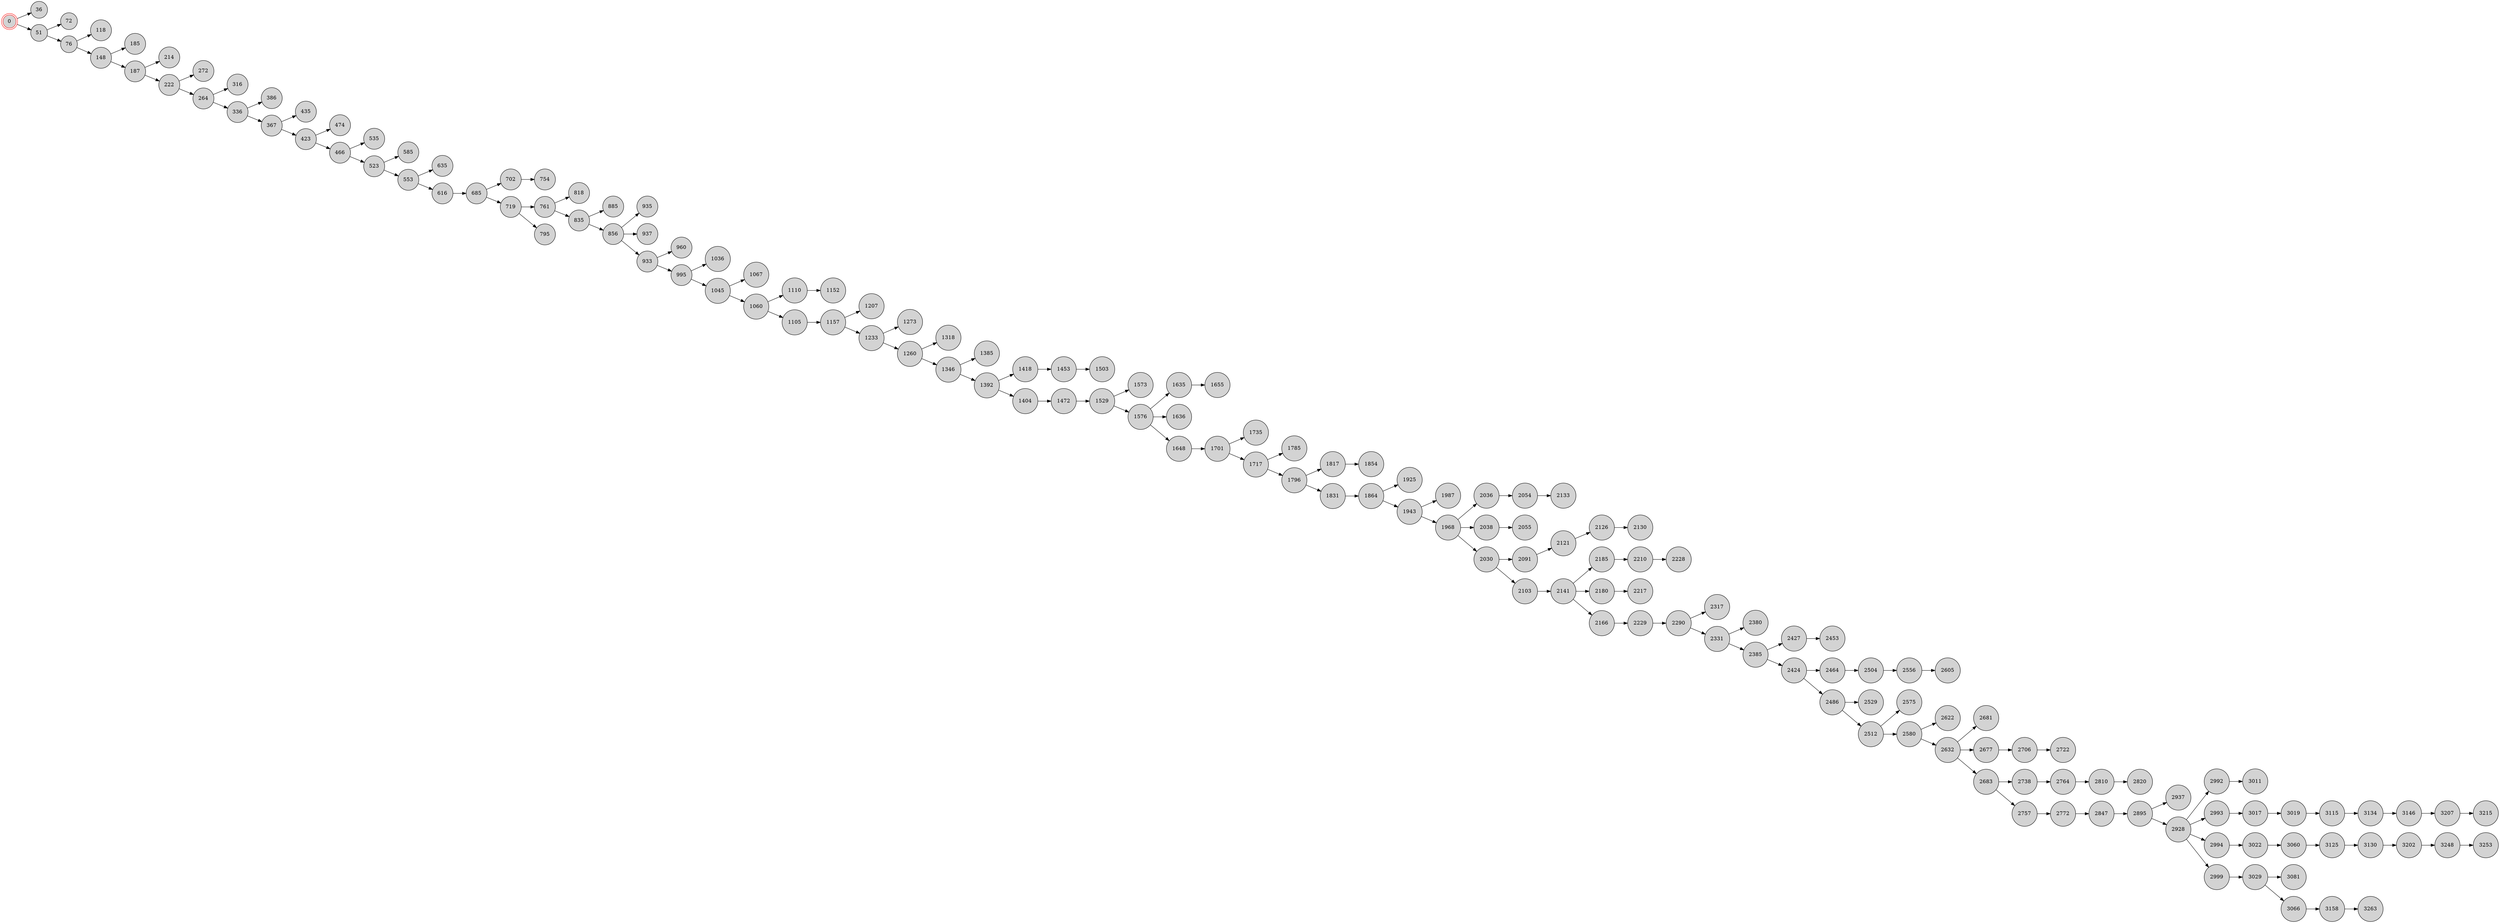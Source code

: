 digraph BlockchainTree {
    rankdir=LR;
    node [shape=circle, style=filled, fillcolor=lightgray];

    0 [shape=doublecircle, color=red];
    0 -> 36;
    0 -> 51;
    51 -> 72;
    51 -> 76;
    76 -> 118;
    76 -> 148;
    148 -> 185;
    148 -> 187;
    187 -> 214;
    187 -> 222;
    222 -> 272;
    222 -> 264;
    264 -> 316;
    264 -> 336;
    336 -> 386;
    336 -> 367;
    367 -> 435;
    367 -> 423;
    423 -> 474;
    423 -> 466;
    466 -> 535;
    466 -> 523;
    523 -> 585;
    523 -> 553;
    553 -> 635;
    553 -> 616;
    616 -> 685;
    685 -> 702;
    702 -> 754;
    685 -> 719;
    719 -> 761;
    761 -> 818;
    719 -> 795;
    761 -> 835;
    835 -> 885;
    835 -> 856;
    856 -> 935;
    856 -> 937;
    856 -> 933;
    933 -> 960;
    933 -> 995;
    995 -> 1036;
    995 -> 1045;
    1045 -> 1067;
    1045 -> 1060;
    1060 -> 1110;
    1110 -> 1152;
    1060 -> 1105;
    1105 -> 1157;
    1157 -> 1207;
    1157 -> 1233;
    1233 -> 1273;
    1233 -> 1260;
    1260 -> 1318;
    1260 -> 1346;
    1346 -> 1385;
    1346 -> 1392;
    1392 -> 1418;
    1418 -> 1453;
    1392 -> 1404;
    1453 -> 1503;
    1404 -> 1472;
    1472 -> 1529;
    1529 -> 1573;
    1529 -> 1576;
    1576 -> 1635;
    1635 -> 1655;
    1576 -> 1636;
    1576 -> 1648;
    1648 -> 1701;
    1701 -> 1735;
    1701 -> 1717;
    1717 -> 1785;
    1717 -> 1796;
    1796 -> 1817;
    1817 -> 1854;
    1796 -> 1831;
    1831 -> 1864;
    1864 -> 1925;
    1864 -> 1943;
    1943 -> 1987;
    1943 -> 1968;
    1968 -> 2036;
    2036 -> 2054;
    1968 -> 2038;
    1968 -> 2030;
    2038 -> 2055;
    2030 -> 2091;
    2091 -> 2121;
    2121 -> 2126;
    2054 -> 2133;
    2030 -> 2103;
    2103 -> 2141;
    2141 -> 2185;
    2185 -> 2210;
    2141 -> 2180;
    2126 -> 2130;
    2180 -> 2217;
    2210 -> 2228;
    2141 -> 2166;
    2166 -> 2229;
    2229 -> 2290;
    2290 -> 2317;
    2290 -> 2331;
    2331 -> 2380;
    2331 -> 2385;
    2385 -> 2427;
    2427 -> 2453;
    2385 -> 2424;
    2424 -> 2464;
    2424 -> 2486;
    2486 -> 2529;
    2464 -> 2504;
    2486 -> 2512;
    2512 -> 2575;
    2504 -> 2556;
    2512 -> 2580;
    2580 -> 2622;
    2556 -> 2605;
    2580 -> 2632;
    2632 -> 2681;
    2632 -> 2677;
    2677 -> 2706;
    2632 -> 2683;
    2683 -> 2738;
    2738 -> 2764;
    2683 -> 2757;
    2764 -> 2810;
    2810 -> 2820;
    2706 -> 2722;
    2757 -> 2772;
    2772 -> 2847;
    2847 -> 2895;
    2895 -> 2937;
    2895 -> 2928;
    2928 -> 2992;
    2992 -> 3011;
    2928 -> 2993;
    2993 -> 3017;
    2928 -> 2994;
    2928 -> 2999;
    2994 -> 3022;
    2999 -> 3029;
    3029 -> 3081;
    3017 -> 3019;
    3022 -> 3060;
    3060 -> 3125;
    3019 -> 3115;
    3115 -> 3134;
    3029 -> 3066;
    3066 -> 3158;
    3125 -> 3130;
    3134 -> 3146;
    3146 -> 3207;
    3207 -> 3215;
    3130 -> 3202;
    3202 -> 3248;
    3158 -> 3263;
    3248 -> 3253;
}
